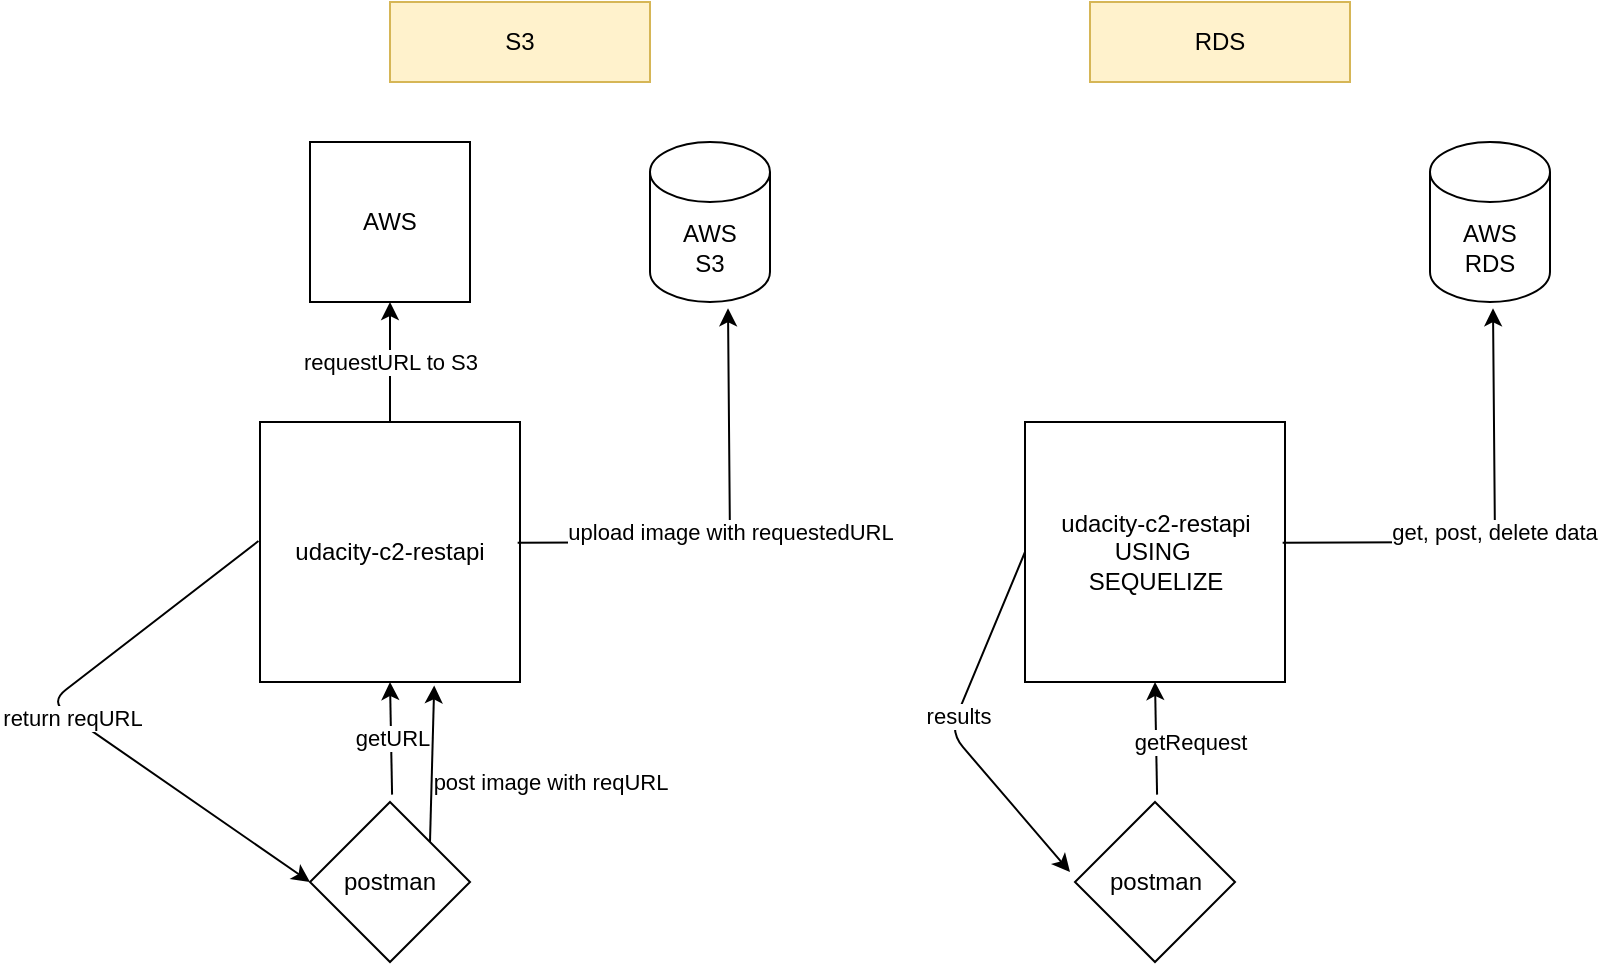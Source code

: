 <mxfile version="14.2.9" type="device"><diagram id="mK7sqaEFsgmmPQNb8Doi" name="Page-1"><mxGraphModel dx="2249" dy="766" grid="1" gridSize="10" guides="1" tooltips="1" connect="1" arrows="1" fold="1" page="1" pageScale="1" pageWidth="827" pageHeight="1169" math="0" shadow="0"><root><mxCell id="0"/><mxCell id="1" parent="0"/><mxCell id="CGOEkSkmk8jYfPQo3TUA-1" value="udacity-c2-restapi" style="whiteSpace=wrap;html=1;aspect=fixed;" vertex="1" parent="1"><mxGeometry x="95" y="315" width="130" height="130" as="geometry"/></mxCell><mxCell id="CGOEkSkmk8jYfPQo3TUA-2" value="AWS&lt;br&gt;S3" style="shape=cylinder3;whiteSpace=wrap;html=1;boundedLbl=1;backgroundOutline=1;size=15;" vertex="1" parent="1"><mxGeometry x="290" y="175" width="60" height="80" as="geometry"/></mxCell><mxCell id="CGOEkSkmk8jYfPQo3TUA-3" value="AWS&lt;br&gt;RDS" style="shape=cylinder3;whiteSpace=wrap;html=1;boundedLbl=1;backgroundOutline=1;size=15;" vertex="1" parent="1"><mxGeometry x="680" y="175" width="60" height="80" as="geometry"/></mxCell><mxCell id="CGOEkSkmk8jYfPQo3TUA-4" value="AWS" style="whiteSpace=wrap;html=1;aspect=fixed;" vertex="1" parent="1"><mxGeometry x="120" y="175" width="80" height="80" as="geometry"/></mxCell><mxCell id="CGOEkSkmk8jYfPQo3TUA-5" value="requestURL to S3" style="endArrow=classic;html=1;exitX=0.5;exitY=0;exitDx=0;exitDy=0;" edge="1" parent="1" source="CGOEkSkmk8jYfPQo3TUA-1"><mxGeometry width="50" height="50" relative="1" as="geometry"><mxPoint x="110" y="305" as="sourcePoint"/><mxPoint x="160" y="255" as="targetPoint"/></mxGeometry></mxCell><mxCell id="CGOEkSkmk8jYfPQo3TUA-6" value="upload image with requestedURL" style="endArrow=classic;html=1;exitX=0.991;exitY=0.464;exitDx=0;exitDy=0;exitPerimeter=0;entryX=0.65;entryY=1.039;entryDx=0;entryDy=0;entryPerimeter=0;" edge="1" parent="1" source="CGOEkSkmk8jYfPQo3TUA-1" target="CGOEkSkmk8jYfPQo3TUA-2"><mxGeometry width="50" height="50" relative="1" as="geometry"><mxPoint x="250" y="375" as="sourcePoint"/><mxPoint x="300" y="325" as="targetPoint"/><Array as="points"><mxPoint x="330" y="375"/></Array></mxGeometry></mxCell><mxCell id="CGOEkSkmk8jYfPQo3TUA-7" value="postman" style="rhombus;whiteSpace=wrap;html=1;" vertex="1" parent="1"><mxGeometry x="120" y="505" width="80" height="80" as="geometry"/></mxCell><mxCell id="CGOEkSkmk8jYfPQo3TUA-8" value="getURL" style="endArrow=classic;html=1;exitX=0.513;exitY=-0.046;exitDx=0;exitDy=0;exitPerimeter=0;entryX=0.5;entryY=1;entryDx=0;entryDy=0;" edge="1" parent="1" source="CGOEkSkmk8jYfPQo3TUA-7" target="CGOEkSkmk8jYfPQo3TUA-1"><mxGeometry width="50" height="50" relative="1" as="geometry"><mxPoint x="250" y="425" as="sourcePoint"/><mxPoint x="300" y="375" as="targetPoint"/><Array as="points"/></mxGeometry></mxCell><mxCell id="CGOEkSkmk8jYfPQo3TUA-9" value="post image with reqURL" style="endArrow=classic;html=1;exitX=1;exitY=0;exitDx=0;exitDy=0;entryX=0.67;entryY=1.013;entryDx=0;entryDy=0;entryPerimeter=0;" edge="1" parent="1" source="CGOEkSkmk8jYfPQo3TUA-7" target="CGOEkSkmk8jYfPQo3TUA-1"><mxGeometry x="-0.193" y="-59" width="50" height="50" relative="1" as="geometry"><mxPoint x="175" y="495" as="sourcePoint"/><mxPoint x="225" y="445" as="targetPoint"/><mxPoint as="offset"/></mxGeometry></mxCell><mxCell id="CGOEkSkmk8jYfPQo3TUA-10" value="S3" style="text;html=1;strokeColor=#d6b656;fillColor=#fff2cc;align=center;verticalAlign=middle;whiteSpace=wrap;rounded=0;" vertex="1" parent="1"><mxGeometry x="160" y="105" width="130" height="40" as="geometry"/></mxCell><mxCell id="CGOEkSkmk8jYfPQo3TUA-11" value="RDS" style="text;html=1;strokeColor=#d6b656;fillColor=#fff2cc;align=center;verticalAlign=middle;whiteSpace=wrap;rounded=0;" vertex="1" parent="1"><mxGeometry x="510" y="105" width="130" height="40" as="geometry"/></mxCell><mxCell id="CGOEkSkmk8jYfPQo3TUA-12" value="udacity-c2-restapi&lt;br&gt;USING&amp;nbsp;&lt;br&gt;SEQUELIZE" style="whiteSpace=wrap;html=1;aspect=fixed;" vertex="1" parent="1"><mxGeometry x="477.5" y="315" width="130" height="130" as="geometry"/></mxCell><mxCell id="CGOEkSkmk8jYfPQo3TUA-13" value="get, post, delete data" style="endArrow=classic;html=1;exitX=0.991;exitY=0.464;exitDx=0;exitDy=0;exitPerimeter=0;entryX=0.65;entryY=1.039;entryDx=0;entryDy=0;entryPerimeter=0;" edge="1" parent="1" source="CGOEkSkmk8jYfPQo3TUA-12"><mxGeometry width="50" height="50" relative="1" as="geometry"><mxPoint x="632.5" y="375" as="sourcePoint"/><mxPoint x="711.5" y="258.12" as="targetPoint"/><Array as="points"><mxPoint x="712.5" y="375"/></Array></mxGeometry></mxCell><mxCell id="CGOEkSkmk8jYfPQo3TUA-14" value="postman" style="rhombus;whiteSpace=wrap;html=1;" vertex="1" parent="1"><mxGeometry x="502.5" y="505" width="80" height="80" as="geometry"/></mxCell><mxCell id="CGOEkSkmk8jYfPQo3TUA-15" value="getRequest" style="endArrow=classic;html=1;exitX=0.513;exitY=-0.046;exitDx=0;exitDy=0;exitPerimeter=0;entryX=0.5;entryY=1;entryDx=0;entryDy=0;" edge="1" parent="1" source="CGOEkSkmk8jYfPQo3TUA-14" target="CGOEkSkmk8jYfPQo3TUA-12"><mxGeometry x="-0.076" y="-17" width="50" height="50" relative="1" as="geometry"><mxPoint x="632.5" y="425" as="sourcePoint"/><mxPoint x="682.5" y="375" as="targetPoint"/><Array as="points"/><mxPoint as="offset"/></mxGeometry></mxCell><mxCell id="CGOEkSkmk8jYfPQo3TUA-16" value="return reqURL" style="endArrow=classic;html=1;entryX=0;entryY=0.5;entryDx=0;entryDy=0;exitX=-0.006;exitY=0.458;exitDx=0;exitDy=0;exitPerimeter=0;" edge="1" parent="1" source="CGOEkSkmk8jYfPQo3TUA-1" target="CGOEkSkmk8jYfPQo3TUA-7"><mxGeometry width="50" height="50" relative="1" as="geometry"><mxPoint x="-10" y="435" as="sourcePoint"/><mxPoint x="40" y="385" as="targetPoint"/><Array as="points"><mxPoint x="-10" y="455"/></Array></mxGeometry></mxCell><mxCell id="CGOEkSkmk8jYfPQo3TUA-17" value="" style="endArrow=classic;html=1;exitX=0;exitY=0.5;exitDx=0;exitDy=0;" edge="1" parent="1" source="CGOEkSkmk8jYfPQo3TUA-12"><mxGeometry width="50" height="50" relative="1" as="geometry"><mxPoint x="410" y="470" as="sourcePoint"/><mxPoint x="500" y="540" as="targetPoint"/><Array as="points"><mxPoint x="440" y="470"/></Array></mxGeometry></mxCell><mxCell id="CGOEkSkmk8jYfPQo3TUA-18" value="results" style="edgeLabel;html=1;align=center;verticalAlign=middle;resizable=0;points=[];" vertex="1" connectable="0" parent="CGOEkSkmk8jYfPQo3TUA-17"><mxGeometry x="-0.066" relative="1" as="geometry"><mxPoint as="offset"/></mxGeometry></mxCell></root></mxGraphModel></diagram></mxfile>
